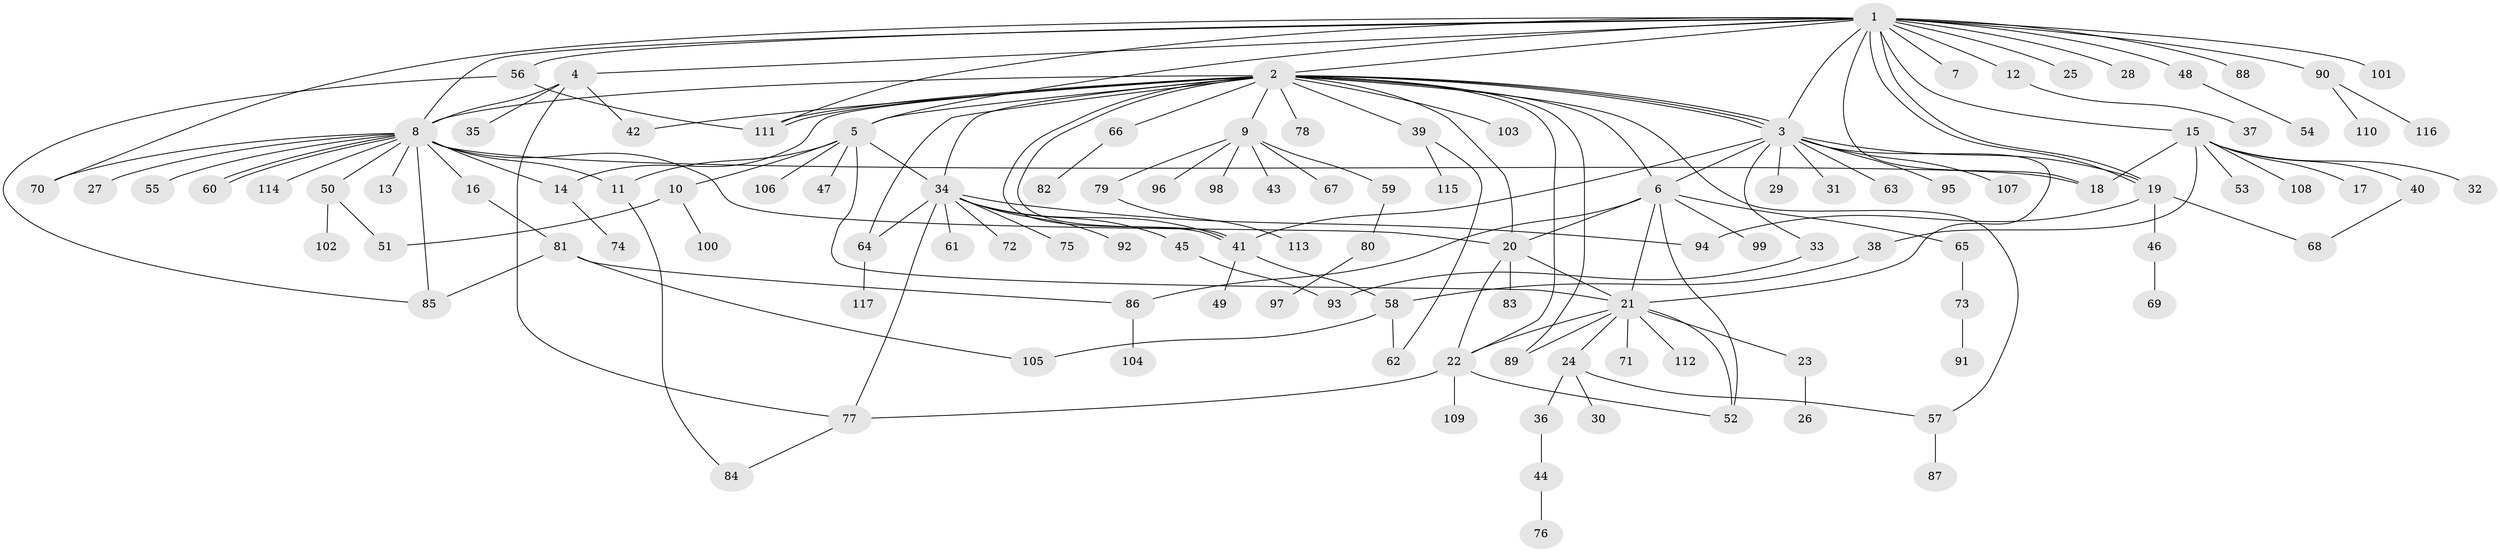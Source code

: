 // Generated by graph-tools (version 1.1) at 2025/11/02/27/25 16:11:11]
// undirected, 117 vertices, 164 edges
graph export_dot {
graph [start="1"]
  node [color=gray90,style=filled];
  1;
  2;
  3;
  4;
  5;
  6;
  7;
  8;
  9;
  10;
  11;
  12;
  13;
  14;
  15;
  16;
  17;
  18;
  19;
  20;
  21;
  22;
  23;
  24;
  25;
  26;
  27;
  28;
  29;
  30;
  31;
  32;
  33;
  34;
  35;
  36;
  37;
  38;
  39;
  40;
  41;
  42;
  43;
  44;
  45;
  46;
  47;
  48;
  49;
  50;
  51;
  52;
  53;
  54;
  55;
  56;
  57;
  58;
  59;
  60;
  61;
  62;
  63;
  64;
  65;
  66;
  67;
  68;
  69;
  70;
  71;
  72;
  73;
  74;
  75;
  76;
  77;
  78;
  79;
  80;
  81;
  82;
  83;
  84;
  85;
  86;
  87;
  88;
  89;
  90;
  91;
  92;
  93;
  94;
  95;
  96;
  97;
  98;
  99;
  100;
  101;
  102;
  103;
  104;
  105;
  106;
  107;
  108;
  109;
  110;
  111;
  112;
  113;
  114;
  115;
  116;
  117;
  1 -- 2;
  1 -- 3;
  1 -- 4;
  1 -- 5;
  1 -- 7;
  1 -- 8;
  1 -- 12;
  1 -- 15;
  1 -- 18;
  1 -- 19;
  1 -- 19;
  1 -- 25;
  1 -- 28;
  1 -- 48;
  1 -- 56;
  1 -- 70;
  1 -- 88;
  1 -- 90;
  1 -- 101;
  1 -- 111;
  2 -- 3;
  2 -- 3;
  2 -- 3;
  2 -- 5;
  2 -- 6;
  2 -- 8;
  2 -- 9;
  2 -- 14;
  2 -- 20;
  2 -- 22;
  2 -- 34;
  2 -- 39;
  2 -- 41;
  2 -- 41;
  2 -- 42;
  2 -- 57;
  2 -- 64;
  2 -- 66;
  2 -- 78;
  2 -- 89;
  2 -- 103;
  2 -- 111;
  2 -- 111;
  3 -- 6;
  3 -- 19;
  3 -- 21;
  3 -- 29;
  3 -- 31;
  3 -- 33;
  3 -- 41;
  3 -- 63;
  3 -- 95;
  3 -- 107;
  4 -- 8;
  4 -- 35;
  4 -- 42;
  4 -- 77;
  5 -- 10;
  5 -- 11;
  5 -- 21;
  5 -- 34;
  5 -- 47;
  5 -- 106;
  6 -- 20;
  6 -- 21;
  6 -- 52;
  6 -- 65;
  6 -- 86;
  6 -- 99;
  8 -- 11;
  8 -- 13;
  8 -- 14;
  8 -- 16;
  8 -- 18;
  8 -- 20;
  8 -- 27;
  8 -- 50;
  8 -- 55;
  8 -- 60;
  8 -- 60;
  8 -- 70;
  8 -- 85;
  8 -- 114;
  9 -- 43;
  9 -- 59;
  9 -- 67;
  9 -- 79;
  9 -- 96;
  9 -- 98;
  10 -- 51;
  10 -- 100;
  11 -- 84;
  12 -- 37;
  14 -- 74;
  15 -- 17;
  15 -- 18;
  15 -- 32;
  15 -- 38;
  15 -- 40;
  15 -- 53;
  15 -- 108;
  16 -- 81;
  19 -- 46;
  19 -- 68;
  19 -- 94;
  20 -- 21;
  20 -- 22;
  20 -- 83;
  21 -- 22;
  21 -- 23;
  21 -- 24;
  21 -- 52;
  21 -- 71;
  21 -- 89;
  21 -- 112;
  22 -- 52;
  22 -- 77;
  22 -- 109;
  23 -- 26;
  24 -- 30;
  24 -- 36;
  24 -- 57;
  33 -- 93;
  34 -- 41;
  34 -- 45;
  34 -- 61;
  34 -- 64;
  34 -- 72;
  34 -- 75;
  34 -- 77;
  34 -- 92;
  34 -- 94;
  36 -- 44;
  38 -- 58;
  39 -- 62;
  39 -- 115;
  40 -- 68;
  41 -- 49;
  41 -- 58;
  44 -- 76;
  45 -- 93;
  46 -- 69;
  48 -- 54;
  50 -- 51;
  50 -- 102;
  56 -- 85;
  56 -- 111;
  57 -- 87;
  58 -- 62;
  58 -- 105;
  59 -- 80;
  64 -- 117;
  65 -- 73;
  66 -- 82;
  73 -- 91;
  77 -- 84;
  79 -- 113;
  80 -- 97;
  81 -- 85;
  81 -- 86;
  81 -- 105;
  86 -- 104;
  90 -- 110;
  90 -- 116;
}
